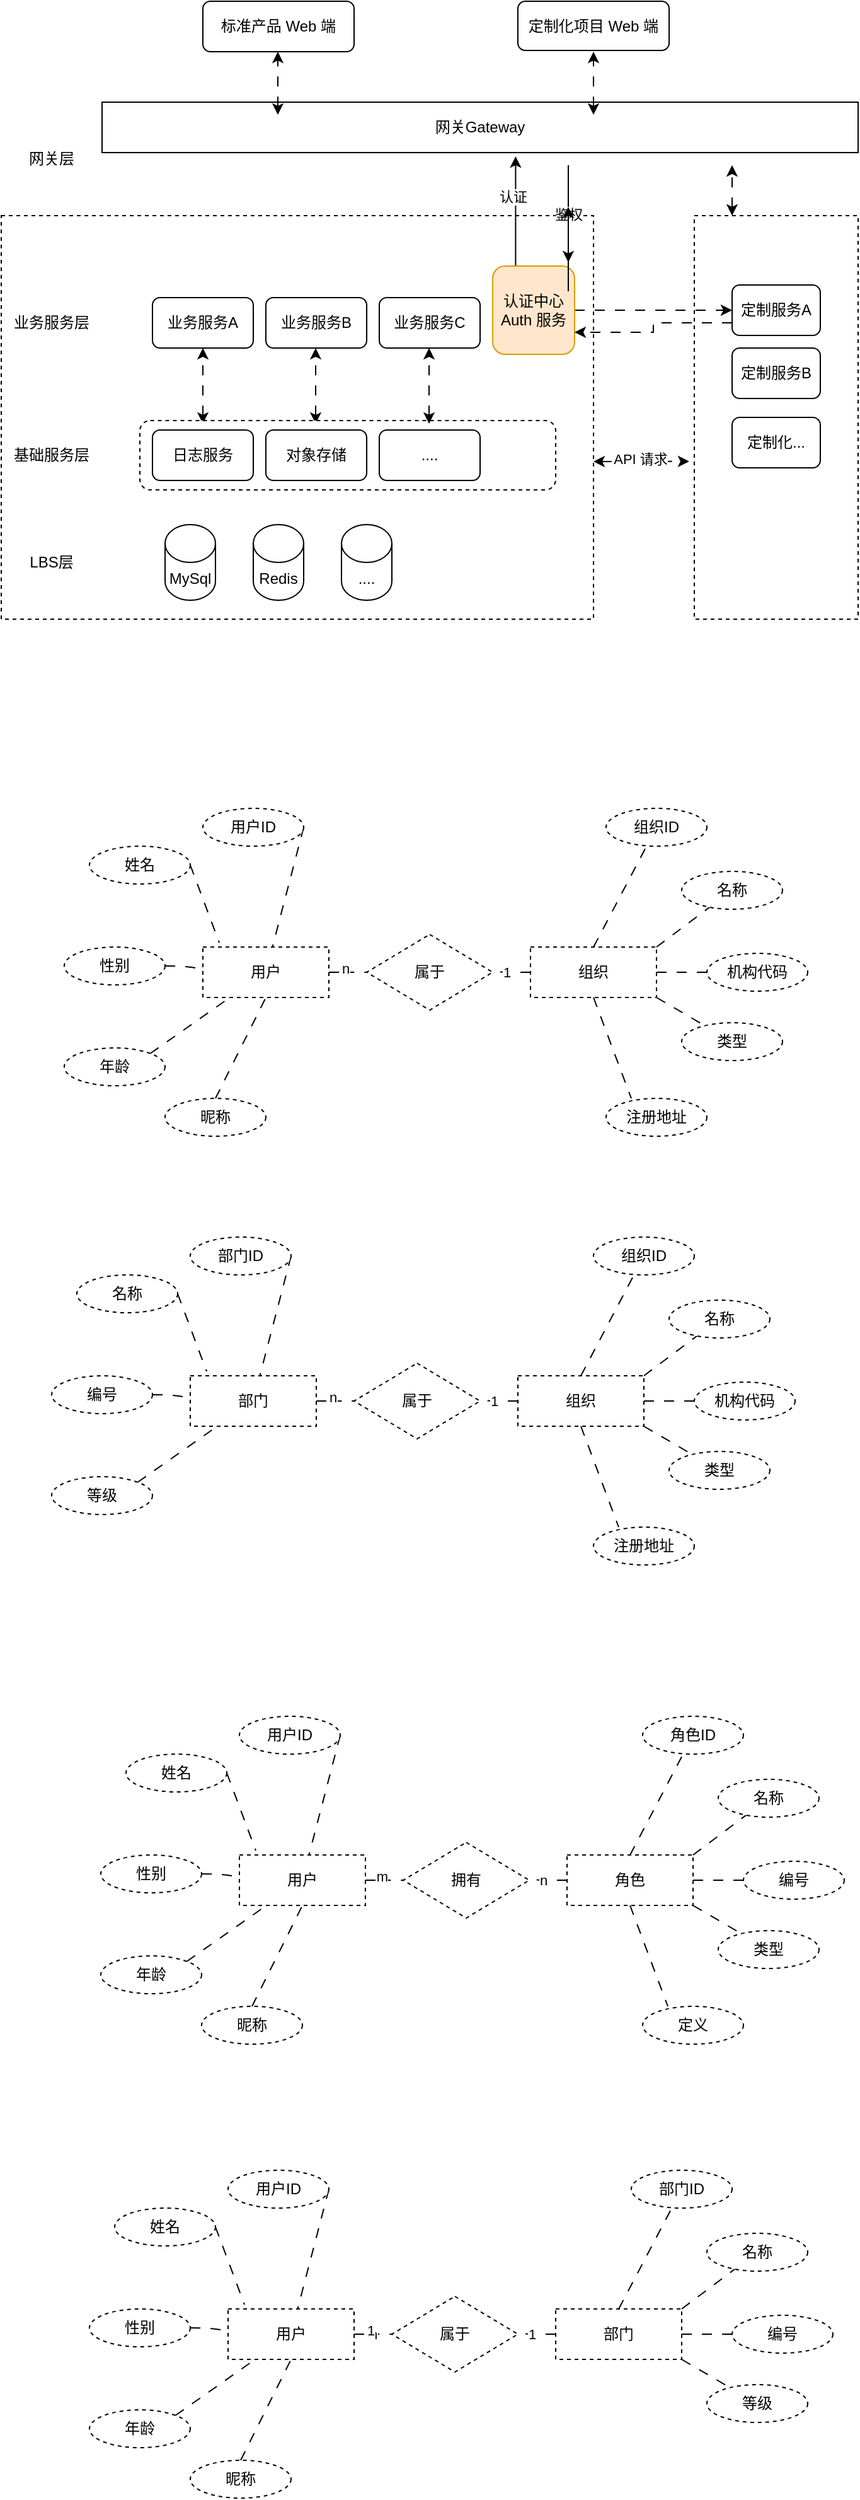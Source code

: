 <mxfile version="20.8.21" type="github">
  <diagram id="C5RBs43oDa-KdzZeNtuy" name="Page-1">
    <mxGraphModel dx="954" dy="566" grid="1" gridSize="10" guides="1" tooltips="1" connect="1" arrows="1" fold="1" page="1" pageScale="1" pageWidth="827" pageHeight="1169" math="0" shadow="0">
      <root>
        <mxCell id="WIyWlLk6GJQsqaUBKTNV-0" />
        <mxCell id="WIyWlLk6GJQsqaUBKTNV-1" parent="WIyWlLk6GJQsqaUBKTNV-0" />
        <mxCell id="NFUYtC_mD7zzvTQgRDWZ-19" value="" style="rounded=0;whiteSpace=wrap;html=1;dashed=1;" vertex="1" parent="WIyWlLk6GJQsqaUBKTNV-1">
          <mxGeometry x="590" y="240" width="130" height="320" as="geometry" />
        </mxCell>
        <mxCell id="NFUYtC_mD7zzvTQgRDWZ-18" value="" style="rounded=0;whiteSpace=wrap;html=1;dashed=1;" vertex="1" parent="WIyWlLk6GJQsqaUBKTNV-1">
          <mxGeometry x="40" y="240" width="470" height="320" as="geometry" />
        </mxCell>
        <mxCell id="NFUYtC_mD7zzvTQgRDWZ-22" style="edgeStyle=orthogonalEdgeStyle;rounded=0;orthogonalLoop=1;jettySize=auto;html=1;entryX=0.547;entryY=1.075;entryDx=0;entryDy=0;entryPerimeter=0;" edge="1" parent="WIyWlLk6GJQsqaUBKTNV-1" target="NFUYtC_mD7zzvTQgRDWZ-2">
          <mxGeometry relative="1" as="geometry">
            <mxPoint x="468" y="280" as="sourcePoint" />
            <mxPoint x="448" y="213" as="targetPoint" />
            <Array as="points">
              <mxPoint x="448" y="280" />
            </Array>
          </mxGeometry>
        </mxCell>
        <mxCell id="NFUYtC_mD7zzvTQgRDWZ-24" value="认证" style="edgeLabel;html=1;align=center;verticalAlign=middle;resizable=0;points=[];" vertex="1" connectable="0" parent="NFUYtC_mD7zzvTQgRDWZ-22">
          <mxGeometry x="0.402" y="2" relative="1" as="geometry">
            <mxPoint as="offset" />
          </mxGeometry>
        </mxCell>
        <mxCell id="NFUYtC_mD7zzvTQgRDWZ-25" value="" style="edgeStyle=orthogonalEdgeStyle;rounded=0;orthogonalLoop=1;jettySize=auto;html=1;dashed=1;dashPattern=8 8;" edge="1" parent="WIyWlLk6GJQsqaUBKTNV-1" source="WIyWlLk6GJQsqaUBKTNV-3" target="WIyWlLk6GJQsqaUBKTNV-7">
          <mxGeometry relative="1" as="geometry" />
        </mxCell>
        <mxCell id="WIyWlLk6GJQsqaUBKTNV-3" value="认证中心Auth 服务" style="rounded=1;whiteSpace=wrap;html=1;fontSize=12;glass=0;strokeWidth=1;shadow=0;fillColor=#ffe6cc;strokeColor=#d79b00;" parent="WIyWlLk6GJQsqaUBKTNV-1" vertex="1">
          <mxGeometry x="430" y="280" width="65" height="70" as="geometry" />
        </mxCell>
        <mxCell id="NFUYtC_mD7zzvTQgRDWZ-26" style="edgeStyle=orthogonalEdgeStyle;rounded=0;orthogonalLoop=1;jettySize=auto;html=1;exitX=0;exitY=0.75;exitDx=0;exitDy=0;entryX=1;entryY=0.75;entryDx=0;entryDy=0;dashed=1;dashPattern=8 8;" edge="1" parent="WIyWlLk6GJQsqaUBKTNV-1" source="WIyWlLk6GJQsqaUBKTNV-7" target="WIyWlLk6GJQsqaUBKTNV-3">
          <mxGeometry relative="1" as="geometry" />
        </mxCell>
        <mxCell id="WIyWlLk6GJQsqaUBKTNV-7" value="定制服务A" style="rounded=1;whiteSpace=wrap;html=1;fontSize=12;glass=0;strokeWidth=1;shadow=0;" parent="WIyWlLk6GJQsqaUBKTNV-1" vertex="1">
          <mxGeometry x="620" y="295" width="70" height="40" as="geometry" />
        </mxCell>
        <mxCell id="WIyWlLk6GJQsqaUBKTNV-12" value="业务服务A" style="rounded=1;whiteSpace=wrap;html=1;fontSize=12;glass=0;strokeWidth=1;shadow=0;" parent="WIyWlLk6GJQsqaUBKTNV-1" vertex="1">
          <mxGeometry x="160" y="305" width="80" height="40" as="geometry" />
        </mxCell>
        <mxCell id="NFUYtC_mD7zzvTQgRDWZ-0" value="MySql" style="shape=cylinder3;whiteSpace=wrap;html=1;boundedLbl=1;backgroundOutline=1;size=15;" vertex="1" parent="WIyWlLk6GJQsqaUBKTNV-1">
          <mxGeometry x="170" y="485" width="40" height="60" as="geometry" />
        </mxCell>
        <mxCell id="NFUYtC_mD7zzvTQgRDWZ-2" value="网关Gateway" style="rounded=0;whiteSpace=wrap;html=1;" vertex="1" parent="WIyWlLk6GJQsqaUBKTNV-1">
          <mxGeometry x="120" y="150" width="600" height="40" as="geometry" />
        </mxCell>
        <mxCell id="NFUYtC_mD7zzvTQgRDWZ-4" value="业务服务层&lt;br&gt;" style="text;html=1;strokeColor=none;fillColor=none;align=center;verticalAlign=middle;whiteSpace=wrap;rounded=0;" vertex="1" parent="WIyWlLk6GJQsqaUBKTNV-1">
          <mxGeometry x="40" y="310" width="80" height="30" as="geometry" />
        </mxCell>
        <mxCell id="NFUYtC_mD7zzvTQgRDWZ-5" value="基础服务层" style="text;html=1;strokeColor=none;fillColor=none;align=center;verticalAlign=middle;whiteSpace=wrap;rounded=0;" vertex="1" parent="WIyWlLk6GJQsqaUBKTNV-1">
          <mxGeometry x="40" y="415" width="80" height="30" as="geometry" />
        </mxCell>
        <mxCell id="NFUYtC_mD7zzvTQgRDWZ-6" value="LBS层" style="text;html=1;strokeColor=none;fillColor=none;align=center;verticalAlign=middle;whiteSpace=wrap;rounded=0;" vertex="1" parent="WIyWlLk6GJQsqaUBKTNV-1">
          <mxGeometry x="40" y="500" width="80" height="30" as="geometry" />
        </mxCell>
        <mxCell id="NFUYtC_mD7zzvTQgRDWZ-10" value="业务服务B" style="rounded=1;whiteSpace=wrap;html=1;fontSize=12;glass=0;strokeWidth=1;shadow=0;" vertex="1" parent="WIyWlLk6GJQsqaUBKTNV-1">
          <mxGeometry x="250" y="305" width="80" height="40" as="geometry" />
        </mxCell>
        <mxCell id="NFUYtC_mD7zzvTQgRDWZ-11" value="业务服务C" style="rounded=1;whiteSpace=wrap;html=1;fontSize=12;glass=0;strokeWidth=1;shadow=0;" vertex="1" parent="WIyWlLk6GJQsqaUBKTNV-1">
          <mxGeometry x="340" y="305" width="80" height="40" as="geometry" />
        </mxCell>
        <mxCell id="NFUYtC_mD7zzvTQgRDWZ-12" value="定制服务B" style="rounded=1;whiteSpace=wrap;html=1;fontSize=12;glass=0;strokeWidth=1;shadow=0;" vertex="1" parent="WIyWlLk6GJQsqaUBKTNV-1">
          <mxGeometry x="620" y="345" width="70" height="40" as="geometry" />
        </mxCell>
        <mxCell id="NFUYtC_mD7zzvTQgRDWZ-13" value="标准产品 Web 端" style="rounded=1;whiteSpace=wrap;html=1;fontSize=12;glass=0;strokeWidth=1;shadow=0;" vertex="1" parent="WIyWlLk6GJQsqaUBKTNV-1">
          <mxGeometry x="200" y="70" width="120" height="40" as="geometry" />
        </mxCell>
        <mxCell id="NFUYtC_mD7zzvTQgRDWZ-14" value="定制化项目 Web 端" style="rounded=1;whiteSpace=wrap;html=1;fontSize=12;glass=0;strokeWidth=1;shadow=0;" vertex="1" parent="WIyWlLk6GJQsqaUBKTNV-1">
          <mxGeometry x="450" y="70" width="120" height="39" as="geometry" />
        </mxCell>
        <mxCell id="NFUYtC_mD7zzvTQgRDWZ-15" value="Redis" style="shape=cylinder3;whiteSpace=wrap;html=1;boundedLbl=1;backgroundOutline=1;size=15;" vertex="1" parent="WIyWlLk6GJQsqaUBKTNV-1">
          <mxGeometry x="240" y="485" width="40" height="60" as="geometry" />
        </mxCell>
        <mxCell id="NFUYtC_mD7zzvTQgRDWZ-16" value="....&lt;br&gt;" style="shape=cylinder3;whiteSpace=wrap;html=1;boundedLbl=1;backgroundOutline=1;size=15;" vertex="1" parent="WIyWlLk6GJQsqaUBKTNV-1">
          <mxGeometry x="310" y="485" width="40" height="60" as="geometry" />
        </mxCell>
        <mxCell id="NFUYtC_mD7zzvTQgRDWZ-17" value="定制化..." style="rounded=1;whiteSpace=wrap;html=1;fontSize=12;glass=0;strokeWidth=1;shadow=0;" vertex="1" parent="WIyWlLk6GJQsqaUBKTNV-1">
          <mxGeometry x="620" y="400" width="70" height="40" as="geometry" />
        </mxCell>
        <mxCell id="NFUYtC_mD7zzvTQgRDWZ-20" value="网关层" style="text;html=1;strokeColor=none;fillColor=none;align=center;verticalAlign=middle;whiteSpace=wrap;rounded=0;" vertex="1" parent="WIyWlLk6GJQsqaUBKTNV-1">
          <mxGeometry x="40" y="180" width="80" height="30" as="geometry" />
        </mxCell>
        <mxCell id="NFUYtC_mD7zzvTQgRDWZ-23" value="鉴权" style="edgeStyle=orthogonalEdgeStyle;rounded=0;orthogonalLoop=1;jettySize=auto;html=1;entryX=0.583;entryY=1.075;entryDx=0;entryDy=0;entryPerimeter=0;" edge="1" parent="WIyWlLk6GJQsqaUBKTNV-1">
          <mxGeometry relative="1" as="geometry">
            <mxPoint x="490" y="200" as="sourcePoint" />
            <mxPoint x="490" y="277" as="targetPoint" />
          </mxGeometry>
        </mxCell>
        <mxCell id="NFUYtC_mD7zzvTQgRDWZ-29" value="" style="endArrow=classic;startArrow=classic;html=1;rounded=0;dashed=1;dashPattern=8 8;" edge="1" parent="WIyWlLk6GJQsqaUBKTNV-1">
          <mxGeometry width="50" height="50" relative="1" as="geometry">
            <mxPoint x="620" y="240" as="sourcePoint" />
            <mxPoint x="620" y="200" as="targetPoint" />
          </mxGeometry>
        </mxCell>
        <mxCell id="NFUYtC_mD7zzvTQgRDWZ-31" value="" style="endArrow=classic;startArrow=classic;html=1;rounded=0;dashed=1;dashPattern=8 8;entryX=-0.031;entryY=0.609;entryDx=0;entryDy=0;entryPerimeter=0;" edge="1" parent="WIyWlLk6GJQsqaUBKTNV-1" target="NFUYtC_mD7zzvTQgRDWZ-19">
          <mxGeometry width="50" height="50" relative="1" as="geometry">
            <mxPoint x="510" y="435" as="sourcePoint" />
            <mxPoint x="560" y="385" as="targetPoint" />
          </mxGeometry>
        </mxCell>
        <mxCell id="NFUYtC_mD7zzvTQgRDWZ-32" value="API 请求" style="edgeLabel;html=1;align=center;verticalAlign=middle;resizable=0;points=[];" vertex="1" connectable="0" parent="NFUYtC_mD7zzvTQgRDWZ-31">
          <mxGeometry x="-0.026" y="2" relative="1" as="geometry">
            <mxPoint as="offset" />
          </mxGeometry>
        </mxCell>
        <mxCell id="NFUYtC_mD7zzvTQgRDWZ-33" value="" style="endArrow=classic;startArrow=classic;html=1;rounded=0;dashed=1;dashPattern=8 8;" edge="1" parent="WIyWlLk6GJQsqaUBKTNV-1">
          <mxGeometry width="50" height="50" relative="1" as="geometry">
            <mxPoint x="200" y="405" as="sourcePoint" />
            <mxPoint x="200" y="345" as="targetPoint" />
          </mxGeometry>
        </mxCell>
        <mxCell id="NFUYtC_mD7zzvTQgRDWZ-34" style="edgeStyle=orthogonalEdgeStyle;rounded=0;orthogonalLoop=1;jettySize=auto;html=1;entryX=0.583;entryY=1.075;entryDx=0;entryDy=0;entryPerimeter=0;" edge="1" parent="WIyWlLk6GJQsqaUBKTNV-1">
          <mxGeometry relative="1" as="geometry">
            <mxPoint x="490" y="300" as="sourcePoint" />
            <mxPoint x="490" y="233" as="targetPoint" />
          </mxGeometry>
        </mxCell>
        <mxCell id="NFUYtC_mD7zzvTQgRDWZ-35" value="" style="endArrow=classic;startArrow=classic;html=1;rounded=0;dashed=1;dashPattern=8 8;" edge="1" parent="WIyWlLk6GJQsqaUBKTNV-1">
          <mxGeometry width="50" height="50" relative="1" as="geometry">
            <mxPoint x="289.5" y="405" as="sourcePoint" />
            <mxPoint x="289.5" y="345" as="targetPoint" />
          </mxGeometry>
        </mxCell>
        <mxCell id="NFUYtC_mD7zzvTQgRDWZ-37" value="...." style="rounded=1;whiteSpace=wrap;html=1;fontSize=12;glass=0;strokeWidth=1;shadow=0;dashed=1;" vertex="1" parent="WIyWlLk6GJQsqaUBKTNV-1">
          <mxGeometry x="150" y="402.5" width="330" height="55" as="geometry" />
        </mxCell>
        <mxCell id="NFUYtC_mD7zzvTQgRDWZ-36" value="" style="endArrow=classic;startArrow=classic;html=1;rounded=0;dashed=1;dashPattern=8 8;" edge="1" parent="WIyWlLk6GJQsqaUBKTNV-1">
          <mxGeometry width="50" height="50" relative="1" as="geometry">
            <mxPoint x="379.5" y="405" as="sourcePoint" />
            <mxPoint x="379.5" y="345" as="targetPoint" />
          </mxGeometry>
        </mxCell>
        <mxCell id="WIyWlLk6GJQsqaUBKTNV-11" value="日志服务" style="rounded=1;whiteSpace=wrap;html=1;fontSize=12;glass=0;strokeWidth=1;shadow=0;" parent="WIyWlLk6GJQsqaUBKTNV-1" vertex="1">
          <mxGeometry x="160" y="410" width="80" height="40" as="geometry" />
        </mxCell>
        <mxCell id="NFUYtC_mD7zzvTQgRDWZ-7" value="对象存储" style="rounded=1;whiteSpace=wrap;html=1;fontSize=12;glass=0;strokeWidth=1;shadow=0;" vertex="1" parent="WIyWlLk6GJQsqaUBKTNV-1">
          <mxGeometry x="250" y="410" width="80" height="40" as="geometry" />
        </mxCell>
        <mxCell id="NFUYtC_mD7zzvTQgRDWZ-8" value="...." style="rounded=1;whiteSpace=wrap;html=1;fontSize=12;glass=0;strokeWidth=1;shadow=0;" vertex="1" parent="WIyWlLk6GJQsqaUBKTNV-1">
          <mxGeometry x="340" y="410" width="80" height="40" as="geometry" />
        </mxCell>
        <mxCell id="NFUYtC_mD7zzvTQgRDWZ-38" value="" style="endArrow=classic;startArrow=classic;html=1;rounded=0;dashed=1;dashPattern=8 8;" edge="1" parent="WIyWlLk6GJQsqaUBKTNV-1">
          <mxGeometry width="50" height="50" relative="1" as="geometry">
            <mxPoint x="510" y="160" as="sourcePoint" />
            <mxPoint x="510" y="110" as="targetPoint" />
          </mxGeometry>
        </mxCell>
        <mxCell id="NFUYtC_mD7zzvTQgRDWZ-39" value="" style="endArrow=classic;startArrow=classic;html=1;rounded=0;dashed=1;dashPattern=8 8;" edge="1" parent="WIyWlLk6GJQsqaUBKTNV-1">
          <mxGeometry width="50" height="50" relative="1" as="geometry">
            <mxPoint x="259.5" y="160" as="sourcePoint" />
            <mxPoint x="259.5" y="110" as="targetPoint" />
          </mxGeometry>
        </mxCell>
        <mxCell id="NFUYtC_mD7zzvTQgRDWZ-67" style="rounded=0;orthogonalLoop=1;jettySize=auto;html=1;exitX=1;exitY=0.5;exitDx=0;exitDy=0;dashed=1;dashPattern=8 8;endArrow=none;endFill=0;strokeColor=default;" edge="1" parent="WIyWlLk6GJQsqaUBKTNV-1" source="NFUYtC_mD7zzvTQgRDWZ-40" target="NFUYtC_mD7zzvTQgRDWZ-41">
          <mxGeometry relative="1" as="geometry" />
        </mxCell>
        <mxCell id="NFUYtC_mD7zzvTQgRDWZ-40" value="用户ID" style="ellipse;whiteSpace=wrap;html=1;dashed=1;" vertex="1" parent="WIyWlLk6GJQsqaUBKTNV-1">
          <mxGeometry x="200" y="710" width="80" height="30" as="geometry" />
        </mxCell>
        <mxCell id="NFUYtC_mD7zzvTQgRDWZ-62" style="edgeStyle=orthogonalEdgeStyle;curved=1;rounded=0;orthogonalLoop=1;jettySize=auto;html=1;exitX=1;exitY=0.5;exitDx=0;exitDy=0;dashed=1;dashPattern=8 8;endArrow=none;endFill=0;" edge="1" parent="WIyWlLk6GJQsqaUBKTNV-1" source="NFUYtC_mD7zzvTQgRDWZ-41" target="NFUYtC_mD7zzvTQgRDWZ-56">
          <mxGeometry relative="1" as="geometry" />
        </mxCell>
        <mxCell id="NFUYtC_mD7zzvTQgRDWZ-73" value="n" style="edgeLabel;html=1;align=center;verticalAlign=middle;resizable=0;points=[];" vertex="1" connectable="0" parent="NFUYtC_mD7zzvTQgRDWZ-62">
          <mxGeometry x="0.32" y="4" relative="1" as="geometry">
            <mxPoint y="1" as="offset" />
          </mxGeometry>
        </mxCell>
        <mxCell id="NFUYtC_mD7zzvTQgRDWZ-41" value="用户" style="rounded=0;whiteSpace=wrap;html=1;dashed=1;" vertex="1" parent="WIyWlLk6GJQsqaUBKTNV-1">
          <mxGeometry x="200" y="820" width="100" height="40" as="geometry" />
        </mxCell>
        <mxCell id="NFUYtC_mD7zzvTQgRDWZ-66" style="rounded=0;orthogonalLoop=1;jettySize=auto;html=1;exitX=1;exitY=0.5;exitDx=0;exitDy=0;entryX=0.13;entryY=-0.087;entryDx=0;entryDy=0;entryPerimeter=0;dashed=1;dashPattern=8 8;endArrow=none;endFill=0;" edge="1" parent="WIyWlLk6GJQsqaUBKTNV-1" source="NFUYtC_mD7zzvTQgRDWZ-42" target="NFUYtC_mD7zzvTQgRDWZ-41">
          <mxGeometry relative="1" as="geometry" />
        </mxCell>
        <mxCell id="NFUYtC_mD7zzvTQgRDWZ-42" value="姓名" style="ellipse;whiteSpace=wrap;html=1;dashed=1;" vertex="1" parent="WIyWlLk6GJQsqaUBKTNV-1">
          <mxGeometry x="110" y="740" width="80" height="30" as="geometry" />
        </mxCell>
        <mxCell id="NFUYtC_mD7zzvTQgRDWZ-65" style="edgeStyle=orthogonalEdgeStyle;curved=1;rounded=0;orthogonalLoop=1;jettySize=auto;html=1;exitX=1;exitY=0.5;exitDx=0;exitDy=0;entryX=0;entryY=0.5;entryDx=0;entryDy=0;dashed=1;dashPattern=8 8;endArrow=none;endFill=0;" edge="1" parent="WIyWlLk6GJQsqaUBKTNV-1" source="NFUYtC_mD7zzvTQgRDWZ-43" target="NFUYtC_mD7zzvTQgRDWZ-41">
          <mxGeometry relative="1" as="geometry" />
        </mxCell>
        <mxCell id="NFUYtC_mD7zzvTQgRDWZ-43" value="性别" style="ellipse;whiteSpace=wrap;html=1;dashed=1;" vertex="1" parent="WIyWlLk6GJQsqaUBKTNV-1">
          <mxGeometry x="90" y="820" width="80" height="30" as="geometry" />
        </mxCell>
        <mxCell id="NFUYtC_mD7zzvTQgRDWZ-64" style="rounded=0;orthogonalLoop=1;jettySize=auto;html=1;exitX=1;exitY=0;exitDx=0;exitDy=0;dashed=1;dashPattern=8 8;endArrow=none;endFill=0;" edge="1" parent="WIyWlLk6GJQsqaUBKTNV-1" source="NFUYtC_mD7zzvTQgRDWZ-44" target="NFUYtC_mD7zzvTQgRDWZ-41">
          <mxGeometry relative="1" as="geometry" />
        </mxCell>
        <mxCell id="NFUYtC_mD7zzvTQgRDWZ-44" value="年龄" style="ellipse;whiteSpace=wrap;html=1;dashed=1;" vertex="1" parent="WIyWlLk6GJQsqaUBKTNV-1">
          <mxGeometry x="90" y="900" width="80" height="30" as="geometry" />
        </mxCell>
        <mxCell id="NFUYtC_mD7zzvTQgRDWZ-63" style="rounded=0;orthogonalLoop=1;jettySize=auto;html=1;exitX=0.5;exitY=0;exitDx=0;exitDy=0;entryX=0.5;entryY=1;entryDx=0;entryDy=0;dashed=1;dashPattern=8 8;endArrow=none;endFill=0;" edge="1" parent="WIyWlLk6GJQsqaUBKTNV-1" source="NFUYtC_mD7zzvTQgRDWZ-45" target="NFUYtC_mD7zzvTQgRDWZ-41">
          <mxGeometry relative="1" as="geometry" />
        </mxCell>
        <mxCell id="NFUYtC_mD7zzvTQgRDWZ-45" value="昵称" style="ellipse;whiteSpace=wrap;html=1;dashed=1;" vertex="1" parent="WIyWlLk6GJQsqaUBKTNV-1">
          <mxGeometry x="170" y="940" width="80" height="30" as="geometry" />
        </mxCell>
        <mxCell id="NFUYtC_mD7zzvTQgRDWZ-61" value="1" style="edgeStyle=orthogonalEdgeStyle;curved=1;rounded=0;orthogonalLoop=1;jettySize=auto;html=1;exitX=0;exitY=0.5;exitDx=0;exitDy=0;entryX=0.94;entryY=0.475;entryDx=0;entryDy=0;entryPerimeter=0;dashed=1;dashPattern=8 8;endArrow=none;endFill=0;" edge="1" parent="WIyWlLk6GJQsqaUBKTNV-1" source="NFUYtC_mD7zzvTQgRDWZ-50" target="NFUYtC_mD7zzvTQgRDWZ-56">
          <mxGeometry relative="1" as="geometry" />
        </mxCell>
        <mxCell id="NFUYtC_mD7zzvTQgRDWZ-68" style="edgeStyle=none;rounded=0;orthogonalLoop=1;jettySize=auto;html=1;exitX=0.5;exitY=0;exitDx=0;exitDy=0;dashed=1;dashPattern=8 8;strokeColor=default;endArrow=none;endFill=0;" edge="1" parent="WIyWlLk6GJQsqaUBKTNV-1" source="NFUYtC_mD7zzvTQgRDWZ-50" target="NFUYtC_mD7zzvTQgRDWZ-55">
          <mxGeometry relative="1" as="geometry" />
        </mxCell>
        <mxCell id="NFUYtC_mD7zzvTQgRDWZ-69" style="edgeStyle=none;rounded=0;orthogonalLoop=1;jettySize=auto;html=1;exitX=1;exitY=0;exitDx=0;exitDy=0;dashed=1;dashPattern=8 8;strokeColor=default;endArrow=none;endFill=0;" edge="1" parent="WIyWlLk6GJQsqaUBKTNV-1" source="NFUYtC_mD7zzvTQgRDWZ-50" target="NFUYtC_mD7zzvTQgRDWZ-57">
          <mxGeometry relative="1" as="geometry" />
        </mxCell>
        <mxCell id="NFUYtC_mD7zzvTQgRDWZ-70" style="edgeStyle=none;rounded=0;orthogonalLoop=1;jettySize=auto;html=1;exitX=1;exitY=0.5;exitDx=0;exitDy=0;entryX=0;entryY=0.5;entryDx=0;entryDy=0;dashed=1;dashPattern=8 8;strokeColor=default;endArrow=none;endFill=0;" edge="1" parent="WIyWlLk6GJQsqaUBKTNV-1" source="NFUYtC_mD7zzvTQgRDWZ-50" target="NFUYtC_mD7zzvTQgRDWZ-58">
          <mxGeometry relative="1" as="geometry" />
        </mxCell>
        <mxCell id="NFUYtC_mD7zzvTQgRDWZ-71" style="edgeStyle=none;rounded=0;orthogonalLoop=1;jettySize=auto;html=1;exitX=1;exitY=1;exitDx=0;exitDy=0;dashed=1;dashPattern=8 8;strokeColor=default;endArrow=none;endFill=0;" edge="1" parent="WIyWlLk6GJQsqaUBKTNV-1" source="NFUYtC_mD7zzvTQgRDWZ-50" target="NFUYtC_mD7zzvTQgRDWZ-60">
          <mxGeometry relative="1" as="geometry" />
        </mxCell>
        <mxCell id="NFUYtC_mD7zzvTQgRDWZ-72" style="edgeStyle=none;rounded=0;orthogonalLoop=1;jettySize=auto;html=1;exitX=0.5;exitY=1;exitDx=0;exitDy=0;entryX=0.25;entryY=0;entryDx=0;entryDy=0;entryPerimeter=0;dashed=1;dashPattern=8 8;strokeColor=default;endArrow=none;endFill=0;" edge="1" parent="WIyWlLk6GJQsqaUBKTNV-1" source="NFUYtC_mD7zzvTQgRDWZ-50" target="NFUYtC_mD7zzvTQgRDWZ-59">
          <mxGeometry relative="1" as="geometry" />
        </mxCell>
        <mxCell id="NFUYtC_mD7zzvTQgRDWZ-50" value="组织" style="rounded=0;whiteSpace=wrap;html=1;dashed=1;" vertex="1" parent="WIyWlLk6GJQsqaUBKTNV-1">
          <mxGeometry x="460" y="820" width="100" height="40" as="geometry" />
        </mxCell>
        <mxCell id="NFUYtC_mD7zzvTQgRDWZ-55" value="组织ID" style="ellipse;whiteSpace=wrap;html=1;dashed=1;" vertex="1" parent="WIyWlLk6GJQsqaUBKTNV-1">
          <mxGeometry x="520" y="710" width="80" height="30" as="geometry" />
        </mxCell>
        <mxCell id="NFUYtC_mD7zzvTQgRDWZ-56" value="属于" style="rhombus;whiteSpace=wrap;html=1;dashed=1;" vertex="1" parent="WIyWlLk6GJQsqaUBKTNV-1">
          <mxGeometry x="330" y="810" width="100" height="60" as="geometry" />
        </mxCell>
        <mxCell id="NFUYtC_mD7zzvTQgRDWZ-57" value="名称" style="ellipse;whiteSpace=wrap;html=1;dashed=1;" vertex="1" parent="WIyWlLk6GJQsqaUBKTNV-1">
          <mxGeometry x="580" y="760" width="80" height="30" as="geometry" />
        </mxCell>
        <mxCell id="NFUYtC_mD7zzvTQgRDWZ-58" value="机构代码" style="ellipse;whiteSpace=wrap;html=1;dashed=1;" vertex="1" parent="WIyWlLk6GJQsqaUBKTNV-1">
          <mxGeometry x="600" y="825" width="80" height="30" as="geometry" />
        </mxCell>
        <mxCell id="NFUYtC_mD7zzvTQgRDWZ-59" value="注册地址" style="ellipse;whiteSpace=wrap;html=1;dashed=1;" vertex="1" parent="WIyWlLk6GJQsqaUBKTNV-1">
          <mxGeometry x="520" y="940" width="80" height="30" as="geometry" />
        </mxCell>
        <mxCell id="NFUYtC_mD7zzvTQgRDWZ-60" value="类型" style="ellipse;whiteSpace=wrap;html=1;dashed=1;" vertex="1" parent="WIyWlLk6GJQsqaUBKTNV-1">
          <mxGeometry x="580" y="880" width="80" height="30" as="geometry" />
        </mxCell>
        <mxCell id="NFUYtC_mD7zzvTQgRDWZ-75" style="rounded=0;orthogonalLoop=1;jettySize=auto;html=1;exitX=1;exitY=0.5;exitDx=0;exitDy=0;dashed=1;dashPattern=8 8;endArrow=none;endFill=0;strokeColor=default;" edge="1" parent="WIyWlLk6GJQsqaUBKTNV-1" source="NFUYtC_mD7zzvTQgRDWZ-76" target="NFUYtC_mD7zzvTQgRDWZ-79">
          <mxGeometry relative="1" as="geometry" />
        </mxCell>
        <mxCell id="NFUYtC_mD7zzvTQgRDWZ-76" value="部门ID" style="ellipse;whiteSpace=wrap;html=1;dashed=1;" vertex="1" parent="WIyWlLk6GJQsqaUBKTNV-1">
          <mxGeometry x="190" y="1050" width="80" height="30" as="geometry" />
        </mxCell>
        <mxCell id="NFUYtC_mD7zzvTQgRDWZ-77" style="edgeStyle=orthogonalEdgeStyle;curved=1;rounded=0;orthogonalLoop=1;jettySize=auto;html=1;exitX=1;exitY=0.5;exitDx=0;exitDy=0;dashed=1;dashPattern=8 8;endArrow=none;endFill=0;" edge="1" parent="WIyWlLk6GJQsqaUBKTNV-1" source="NFUYtC_mD7zzvTQgRDWZ-79" target="NFUYtC_mD7zzvTQgRDWZ-96">
          <mxGeometry relative="1" as="geometry" />
        </mxCell>
        <mxCell id="NFUYtC_mD7zzvTQgRDWZ-78" value="n" style="edgeLabel;html=1;align=center;verticalAlign=middle;resizable=0;points=[];" vertex="1" connectable="0" parent="NFUYtC_mD7zzvTQgRDWZ-77">
          <mxGeometry x="0.32" y="4" relative="1" as="geometry">
            <mxPoint y="1" as="offset" />
          </mxGeometry>
        </mxCell>
        <mxCell id="NFUYtC_mD7zzvTQgRDWZ-79" value="部门" style="rounded=0;whiteSpace=wrap;html=1;dashed=1;" vertex="1" parent="WIyWlLk6GJQsqaUBKTNV-1">
          <mxGeometry x="190" y="1160" width="100" height="40" as="geometry" />
        </mxCell>
        <mxCell id="NFUYtC_mD7zzvTQgRDWZ-80" style="rounded=0;orthogonalLoop=1;jettySize=auto;html=1;exitX=1;exitY=0.5;exitDx=0;exitDy=0;entryX=0.13;entryY=-0.087;entryDx=0;entryDy=0;entryPerimeter=0;dashed=1;dashPattern=8 8;endArrow=none;endFill=0;" edge="1" parent="WIyWlLk6GJQsqaUBKTNV-1" source="NFUYtC_mD7zzvTQgRDWZ-81" target="NFUYtC_mD7zzvTQgRDWZ-79">
          <mxGeometry relative="1" as="geometry" />
        </mxCell>
        <mxCell id="NFUYtC_mD7zzvTQgRDWZ-81" value="名称" style="ellipse;whiteSpace=wrap;html=1;dashed=1;" vertex="1" parent="WIyWlLk6GJQsqaUBKTNV-1">
          <mxGeometry x="100" y="1080" width="80" height="30" as="geometry" />
        </mxCell>
        <mxCell id="NFUYtC_mD7zzvTQgRDWZ-82" style="edgeStyle=orthogonalEdgeStyle;curved=1;rounded=0;orthogonalLoop=1;jettySize=auto;html=1;exitX=1;exitY=0.5;exitDx=0;exitDy=0;entryX=0;entryY=0.5;entryDx=0;entryDy=0;dashed=1;dashPattern=8 8;endArrow=none;endFill=0;" edge="1" parent="WIyWlLk6GJQsqaUBKTNV-1" source="NFUYtC_mD7zzvTQgRDWZ-83" target="NFUYtC_mD7zzvTQgRDWZ-79">
          <mxGeometry relative="1" as="geometry" />
        </mxCell>
        <mxCell id="NFUYtC_mD7zzvTQgRDWZ-83" value="编号" style="ellipse;whiteSpace=wrap;html=1;dashed=1;" vertex="1" parent="WIyWlLk6GJQsqaUBKTNV-1">
          <mxGeometry x="80" y="1160" width="80" height="30" as="geometry" />
        </mxCell>
        <mxCell id="NFUYtC_mD7zzvTQgRDWZ-84" style="rounded=0;orthogonalLoop=1;jettySize=auto;html=1;exitX=1;exitY=0;exitDx=0;exitDy=0;dashed=1;dashPattern=8 8;endArrow=none;endFill=0;" edge="1" parent="WIyWlLk6GJQsqaUBKTNV-1" source="NFUYtC_mD7zzvTQgRDWZ-85" target="NFUYtC_mD7zzvTQgRDWZ-79">
          <mxGeometry relative="1" as="geometry" />
        </mxCell>
        <mxCell id="NFUYtC_mD7zzvTQgRDWZ-85" value="等级" style="ellipse;whiteSpace=wrap;html=1;dashed=1;" vertex="1" parent="WIyWlLk6GJQsqaUBKTNV-1">
          <mxGeometry x="80" y="1240" width="80" height="30" as="geometry" />
        </mxCell>
        <mxCell id="NFUYtC_mD7zzvTQgRDWZ-88" value="1" style="edgeStyle=orthogonalEdgeStyle;curved=1;rounded=0;orthogonalLoop=1;jettySize=auto;html=1;exitX=0;exitY=0.5;exitDx=0;exitDy=0;entryX=0.94;entryY=0.475;entryDx=0;entryDy=0;entryPerimeter=0;dashed=1;dashPattern=8 8;endArrow=none;endFill=0;" edge="1" parent="WIyWlLk6GJQsqaUBKTNV-1" source="NFUYtC_mD7zzvTQgRDWZ-94" target="NFUYtC_mD7zzvTQgRDWZ-96">
          <mxGeometry relative="1" as="geometry" />
        </mxCell>
        <mxCell id="NFUYtC_mD7zzvTQgRDWZ-89" style="edgeStyle=none;rounded=0;orthogonalLoop=1;jettySize=auto;html=1;exitX=0.5;exitY=0;exitDx=0;exitDy=0;dashed=1;dashPattern=8 8;strokeColor=default;endArrow=none;endFill=0;" edge="1" parent="WIyWlLk6GJQsqaUBKTNV-1" source="NFUYtC_mD7zzvTQgRDWZ-94" target="NFUYtC_mD7zzvTQgRDWZ-95">
          <mxGeometry relative="1" as="geometry" />
        </mxCell>
        <mxCell id="NFUYtC_mD7zzvTQgRDWZ-90" style="edgeStyle=none;rounded=0;orthogonalLoop=1;jettySize=auto;html=1;exitX=1;exitY=0;exitDx=0;exitDy=0;dashed=1;dashPattern=8 8;strokeColor=default;endArrow=none;endFill=0;" edge="1" parent="WIyWlLk6GJQsqaUBKTNV-1" source="NFUYtC_mD7zzvTQgRDWZ-94" target="NFUYtC_mD7zzvTQgRDWZ-97">
          <mxGeometry relative="1" as="geometry" />
        </mxCell>
        <mxCell id="NFUYtC_mD7zzvTQgRDWZ-91" style="edgeStyle=none;rounded=0;orthogonalLoop=1;jettySize=auto;html=1;exitX=1;exitY=0.5;exitDx=0;exitDy=0;entryX=0;entryY=0.5;entryDx=0;entryDy=0;dashed=1;dashPattern=8 8;strokeColor=default;endArrow=none;endFill=0;" edge="1" parent="WIyWlLk6GJQsqaUBKTNV-1" source="NFUYtC_mD7zzvTQgRDWZ-94" target="NFUYtC_mD7zzvTQgRDWZ-98">
          <mxGeometry relative="1" as="geometry" />
        </mxCell>
        <mxCell id="NFUYtC_mD7zzvTQgRDWZ-92" style="edgeStyle=none;rounded=0;orthogonalLoop=1;jettySize=auto;html=1;exitX=1;exitY=1;exitDx=0;exitDy=0;dashed=1;dashPattern=8 8;strokeColor=default;endArrow=none;endFill=0;" edge="1" parent="WIyWlLk6GJQsqaUBKTNV-1" source="NFUYtC_mD7zzvTQgRDWZ-94" target="NFUYtC_mD7zzvTQgRDWZ-100">
          <mxGeometry relative="1" as="geometry" />
        </mxCell>
        <mxCell id="NFUYtC_mD7zzvTQgRDWZ-93" style="edgeStyle=none;rounded=0;orthogonalLoop=1;jettySize=auto;html=1;exitX=0.5;exitY=1;exitDx=0;exitDy=0;entryX=0.25;entryY=0;entryDx=0;entryDy=0;entryPerimeter=0;dashed=1;dashPattern=8 8;strokeColor=default;endArrow=none;endFill=0;" edge="1" parent="WIyWlLk6GJQsqaUBKTNV-1" source="NFUYtC_mD7zzvTQgRDWZ-94" target="NFUYtC_mD7zzvTQgRDWZ-99">
          <mxGeometry relative="1" as="geometry" />
        </mxCell>
        <mxCell id="NFUYtC_mD7zzvTQgRDWZ-94" value="组织" style="rounded=0;whiteSpace=wrap;html=1;dashed=1;" vertex="1" parent="WIyWlLk6GJQsqaUBKTNV-1">
          <mxGeometry x="450" y="1160" width="100" height="40" as="geometry" />
        </mxCell>
        <mxCell id="NFUYtC_mD7zzvTQgRDWZ-95" value="组织ID" style="ellipse;whiteSpace=wrap;html=1;dashed=1;" vertex="1" parent="WIyWlLk6GJQsqaUBKTNV-1">
          <mxGeometry x="510" y="1050" width="80" height="30" as="geometry" />
        </mxCell>
        <mxCell id="NFUYtC_mD7zzvTQgRDWZ-96" value="属于" style="rhombus;whiteSpace=wrap;html=1;dashed=1;" vertex="1" parent="WIyWlLk6GJQsqaUBKTNV-1">
          <mxGeometry x="320" y="1150" width="100" height="60" as="geometry" />
        </mxCell>
        <mxCell id="NFUYtC_mD7zzvTQgRDWZ-97" value="名称" style="ellipse;whiteSpace=wrap;html=1;dashed=1;" vertex="1" parent="WIyWlLk6GJQsqaUBKTNV-1">
          <mxGeometry x="570" y="1100" width="80" height="30" as="geometry" />
        </mxCell>
        <mxCell id="NFUYtC_mD7zzvTQgRDWZ-98" value="机构代码" style="ellipse;whiteSpace=wrap;html=1;dashed=1;" vertex="1" parent="WIyWlLk6GJQsqaUBKTNV-1">
          <mxGeometry x="590" y="1165" width="80" height="30" as="geometry" />
        </mxCell>
        <mxCell id="NFUYtC_mD7zzvTQgRDWZ-99" value="注册地址" style="ellipse;whiteSpace=wrap;html=1;dashed=1;" vertex="1" parent="WIyWlLk6GJQsqaUBKTNV-1">
          <mxGeometry x="510" y="1280" width="80" height="30" as="geometry" />
        </mxCell>
        <mxCell id="NFUYtC_mD7zzvTQgRDWZ-100" value="类型" style="ellipse;whiteSpace=wrap;html=1;dashed=1;" vertex="1" parent="WIyWlLk6GJQsqaUBKTNV-1">
          <mxGeometry x="570" y="1220" width="80" height="30" as="geometry" />
        </mxCell>
        <mxCell id="NFUYtC_mD7zzvTQgRDWZ-125" style="rounded=0;orthogonalLoop=1;jettySize=auto;html=1;exitX=1;exitY=0.5;exitDx=0;exitDy=0;dashed=1;dashPattern=8 8;endArrow=none;endFill=0;strokeColor=default;" edge="1" parent="WIyWlLk6GJQsqaUBKTNV-1" source="NFUYtC_mD7zzvTQgRDWZ-126" target="NFUYtC_mD7zzvTQgRDWZ-129">
          <mxGeometry relative="1" as="geometry" />
        </mxCell>
        <mxCell id="NFUYtC_mD7zzvTQgRDWZ-126" value="用户ID" style="ellipse;whiteSpace=wrap;html=1;dashed=1;" vertex="1" parent="WIyWlLk6GJQsqaUBKTNV-1">
          <mxGeometry x="229" y="1430" width="80" height="30" as="geometry" />
        </mxCell>
        <mxCell id="NFUYtC_mD7zzvTQgRDWZ-127" style="edgeStyle=orthogonalEdgeStyle;curved=1;rounded=0;orthogonalLoop=1;jettySize=auto;html=1;exitX=1;exitY=0.5;exitDx=0;exitDy=0;dashed=1;dashPattern=8 8;endArrow=none;endFill=0;" edge="1" parent="WIyWlLk6GJQsqaUBKTNV-1" source="NFUYtC_mD7zzvTQgRDWZ-129" target="NFUYtC_mD7zzvTQgRDWZ-146">
          <mxGeometry relative="1" as="geometry" />
        </mxCell>
        <mxCell id="NFUYtC_mD7zzvTQgRDWZ-128" value="m" style="edgeLabel;html=1;align=center;verticalAlign=middle;resizable=0;points=[];" vertex="1" connectable="0" parent="NFUYtC_mD7zzvTQgRDWZ-127">
          <mxGeometry x="0.32" y="4" relative="1" as="geometry">
            <mxPoint y="1" as="offset" />
          </mxGeometry>
        </mxCell>
        <mxCell id="NFUYtC_mD7zzvTQgRDWZ-129" value="用户" style="rounded=0;whiteSpace=wrap;html=1;dashed=1;" vertex="1" parent="WIyWlLk6GJQsqaUBKTNV-1">
          <mxGeometry x="229" y="1540" width="100" height="40" as="geometry" />
        </mxCell>
        <mxCell id="NFUYtC_mD7zzvTQgRDWZ-130" style="rounded=0;orthogonalLoop=1;jettySize=auto;html=1;exitX=1;exitY=0.5;exitDx=0;exitDy=0;entryX=0.13;entryY=-0.087;entryDx=0;entryDy=0;entryPerimeter=0;dashed=1;dashPattern=8 8;endArrow=none;endFill=0;" edge="1" parent="WIyWlLk6GJQsqaUBKTNV-1" source="NFUYtC_mD7zzvTQgRDWZ-131" target="NFUYtC_mD7zzvTQgRDWZ-129">
          <mxGeometry relative="1" as="geometry" />
        </mxCell>
        <mxCell id="NFUYtC_mD7zzvTQgRDWZ-131" value="姓名" style="ellipse;whiteSpace=wrap;html=1;dashed=1;" vertex="1" parent="WIyWlLk6GJQsqaUBKTNV-1">
          <mxGeometry x="139" y="1460" width="80" height="30" as="geometry" />
        </mxCell>
        <mxCell id="NFUYtC_mD7zzvTQgRDWZ-132" style="edgeStyle=orthogonalEdgeStyle;curved=1;rounded=0;orthogonalLoop=1;jettySize=auto;html=1;exitX=1;exitY=0.5;exitDx=0;exitDy=0;entryX=0;entryY=0.5;entryDx=0;entryDy=0;dashed=1;dashPattern=8 8;endArrow=none;endFill=0;" edge="1" parent="WIyWlLk6GJQsqaUBKTNV-1" source="NFUYtC_mD7zzvTQgRDWZ-133" target="NFUYtC_mD7zzvTQgRDWZ-129">
          <mxGeometry relative="1" as="geometry" />
        </mxCell>
        <mxCell id="NFUYtC_mD7zzvTQgRDWZ-133" value="性别" style="ellipse;whiteSpace=wrap;html=1;dashed=1;" vertex="1" parent="WIyWlLk6GJQsqaUBKTNV-1">
          <mxGeometry x="119" y="1540" width="80" height="30" as="geometry" />
        </mxCell>
        <mxCell id="NFUYtC_mD7zzvTQgRDWZ-134" style="rounded=0;orthogonalLoop=1;jettySize=auto;html=1;exitX=1;exitY=0;exitDx=0;exitDy=0;dashed=1;dashPattern=8 8;endArrow=none;endFill=0;" edge="1" parent="WIyWlLk6GJQsqaUBKTNV-1" source="NFUYtC_mD7zzvTQgRDWZ-135" target="NFUYtC_mD7zzvTQgRDWZ-129">
          <mxGeometry relative="1" as="geometry" />
        </mxCell>
        <mxCell id="NFUYtC_mD7zzvTQgRDWZ-135" value="年龄" style="ellipse;whiteSpace=wrap;html=1;dashed=1;" vertex="1" parent="WIyWlLk6GJQsqaUBKTNV-1">
          <mxGeometry x="119" y="1620" width="80" height="30" as="geometry" />
        </mxCell>
        <mxCell id="NFUYtC_mD7zzvTQgRDWZ-136" style="rounded=0;orthogonalLoop=1;jettySize=auto;html=1;exitX=0.5;exitY=0;exitDx=0;exitDy=0;entryX=0.5;entryY=1;entryDx=0;entryDy=0;dashed=1;dashPattern=8 8;endArrow=none;endFill=0;" edge="1" parent="WIyWlLk6GJQsqaUBKTNV-1" source="NFUYtC_mD7zzvTQgRDWZ-137" target="NFUYtC_mD7zzvTQgRDWZ-129">
          <mxGeometry relative="1" as="geometry" />
        </mxCell>
        <mxCell id="NFUYtC_mD7zzvTQgRDWZ-137" value="昵称" style="ellipse;whiteSpace=wrap;html=1;dashed=1;" vertex="1" parent="WIyWlLk6GJQsqaUBKTNV-1">
          <mxGeometry x="199" y="1660" width="80" height="30" as="geometry" />
        </mxCell>
        <mxCell id="NFUYtC_mD7zzvTQgRDWZ-138" value="n" style="edgeStyle=orthogonalEdgeStyle;curved=1;rounded=0;orthogonalLoop=1;jettySize=auto;html=1;exitX=0;exitY=0.5;exitDx=0;exitDy=0;entryX=0.94;entryY=0.475;entryDx=0;entryDy=0;entryPerimeter=0;dashed=1;dashPattern=8 8;endArrow=none;endFill=0;" edge="1" parent="WIyWlLk6GJQsqaUBKTNV-1" source="NFUYtC_mD7zzvTQgRDWZ-144" target="NFUYtC_mD7zzvTQgRDWZ-146">
          <mxGeometry relative="1" as="geometry" />
        </mxCell>
        <mxCell id="NFUYtC_mD7zzvTQgRDWZ-139" style="edgeStyle=none;rounded=0;orthogonalLoop=1;jettySize=auto;html=1;exitX=0.5;exitY=0;exitDx=0;exitDy=0;dashed=1;dashPattern=8 8;strokeColor=default;endArrow=none;endFill=0;" edge="1" parent="WIyWlLk6GJQsqaUBKTNV-1" source="NFUYtC_mD7zzvTQgRDWZ-144" target="NFUYtC_mD7zzvTQgRDWZ-145">
          <mxGeometry relative="1" as="geometry" />
        </mxCell>
        <mxCell id="NFUYtC_mD7zzvTQgRDWZ-140" style="edgeStyle=none;rounded=0;orthogonalLoop=1;jettySize=auto;html=1;exitX=1;exitY=0;exitDx=0;exitDy=0;dashed=1;dashPattern=8 8;strokeColor=default;endArrow=none;endFill=0;" edge="1" parent="WIyWlLk6GJQsqaUBKTNV-1" source="NFUYtC_mD7zzvTQgRDWZ-144" target="NFUYtC_mD7zzvTQgRDWZ-147">
          <mxGeometry relative="1" as="geometry" />
        </mxCell>
        <mxCell id="NFUYtC_mD7zzvTQgRDWZ-141" style="edgeStyle=none;rounded=0;orthogonalLoop=1;jettySize=auto;html=1;exitX=1;exitY=0.5;exitDx=0;exitDy=0;entryX=0;entryY=0.5;entryDx=0;entryDy=0;dashed=1;dashPattern=8 8;strokeColor=default;endArrow=none;endFill=0;" edge="1" parent="WIyWlLk6GJQsqaUBKTNV-1" source="NFUYtC_mD7zzvTQgRDWZ-144" target="NFUYtC_mD7zzvTQgRDWZ-148">
          <mxGeometry relative="1" as="geometry" />
        </mxCell>
        <mxCell id="NFUYtC_mD7zzvTQgRDWZ-142" style="edgeStyle=none;rounded=0;orthogonalLoop=1;jettySize=auto;html=1;exitX=1;exitY=1;exitDx=0;exitDy=0;dashed=1;dashPattern=8 8;strokeColor=default;endArrow=none;endFill=0;" edge="1" parent="WIyWlLk6GJQsqaUBKTNV-1" source="NFUYtC_mD7zzvTQgRDWZ-144" target="NFUYtC_mD7zzvTQgRDWZ-150">
          <mxGeometry relative="1" as="geometry" />
        </mxCell>
        <mxCell id="NFUYtC_mD7zzvTQgRDWZ-143" style="edgeStyle=none;rounded=0;orthogonalLoop=1;jettySize=auto;html=1;exitX=0.5;exitY=1;exitDx=0;exitDy=0;entryX=0.25;entryY=0;entryDx=0;entryDy=0;entryPerimeter=0;dashed=1;dashPattern=8 8;strokeColor=default;endArrow=none;endFill=0;" edge="1" parent="WIyWlLk6GJQsqaUBKTNV-1" source="NFUYtC_mD7zzvTQgRDWZ-144" target="NFUYtC_mD7zzvTQgRDWZ-149">
          <mxGeometry relative="1" as="geometry" />
        </mxCell>
        <mxCell id="NFUYtC_mD7zzvTQgRDWZ-144" value="角色" style="rounded=0;whiteSpace=wrap;html=1;dashed=1;" vertex="1" parent="WIyWlLk6GJQsqaUBKTNV-1">
          <mxGeometry x="489" y="1540" width="100" height="40" as="geometry" />
        </mxCell>
        <mxCell id="NFUYtC_mD7zzvTQgRDWZ-145" value="角色ID" style="ellipse;whiteSpace=wrap;html=1;dashed=1;" vertex="1" parent="WIyWlLk6GJQsqaUBKTNV-1">
          <mxGeometry x="549" y="1430" width="80" height="30" as="geometry" />
        </mxCell>
        <mxCell id="NFUYtC_mD7zzvTQgRDWZ-146" value="拥有" style="rhombus;whiteSpace=wrap;html=1;dashed=1;" vertex="1" parent="WIyWlLk6GJQsqaUBKTNV-1">
          <mxGeometry x="359" y="1530" width="100" height="60" as="geometry" />
        </mxCell>
        <mxCell id="NFUYtC_mD7zzvTQgRDWZ-147" value="名称" style="ellipse;whiteSpace=wrap;html=1;dashed=1;" vertex="1" parent="WIyWlLk6GJQsqaUBKTNV-1">
          <mxGeometry x="609" y="1480" width="80" height="30" as="geometry" />
        </mxCell>
        <mxCell id="NFUYtC_mD7zzvTQgRDWZ-148" value="编号" style="ellipse;whiteSpace=wrap;html=1;dashed=1;" vertex="1" parent="WIyWlLk6GJQsqaUBKTNV-1">
          <mxGeometry x="629" y="1545" width="80" height="30" as="geometry" />
        </mxCell>
        <mxCell id="NFUYtC_mD7zzvTQgRDWZ-149" value="定义" style="ellipse;whiteSpace=wrap;html=1;dashed=1;" vertex="1" parent="WIyWlLk6GJQsqaUBKTNV-1">
          <mxGeometry x="549" y="1660" width="80" height="30" as="geometry" />
        </mxCell>
        <mxCell id="NFUYtC_mD7zzvTQgRDWZ-150" value="类型" style="ellipse;whiteSpace=wrap;html=1;dashed=1;" vertex="1" parent="WIyWlLk6GJQsqaUBKTNV-1">
          <mxGeometry x="609" y="1600" width="80" height="30" as="geometry" />
        </mxCell>
        <mxCell id="NFUYtC_mD7zzvTQgRDWZ-151" style="rounded=0;orthogonalLoop=1;jettySize=auto;html=1;exitX=1;exitY=0.5;exitDx=0;exitDy=0;dashed=1;dashPattern=8 8;endArrow=none;endFill=0;strokeColor=default;" edge="1" parent="WIyWlLk6GJQsqaUBKTNV-1" source="NFUYtC_mD7zzvTQgRDWZ-152" target="NFUYtC_mD7zzvTQgRDWZ-155">
          <mxGeometry relative="1" as="geometry" />
        </mxCell>
        <mxCell id="NFUYtC_mD7zzvTQgRDWZ-152" value="用户ID" style="ellipse;whiteSpace=wrap;html=1;dashed=1;" vertex="1" parent="WIyWlLk6GJQsqaUBKTNV-1">
          <mxGeometry x="220" y="1790" width="80" height="30" as="geometry" />
        </mxCell>
        <mxCell id="NFUYtC_mD7zzvTQgRDWZ-153" value="n" style="edgeStyle=orthogonalEdgeStyle;curved=1;rounded=0;orthogonalLoop=1;jettySize=auto;html=1;exitX=1;exitY=0.5;exitDx=0;exitDy=0;dashed=1;dashPattern=8 8;endArrow=none;endFill=0;" edge="1" parent="WIyWlLk6GJQsqaUBKTNV-1" source="NFUYtC_mD7zzvTQgRDWZ-155" target="NFUYtC_mD7zzvTQgRDWZ-172">
          <mxGeometry relative="1" as="geometry" />
        </mxCell>
        <mxCell id="NFUYtC_mD7zzvTQgRDWZ-154" value="1" style="edgeLabel;html=1;align=center;verticalAlign=middle;resizable=0;points=[];" vertex="1" connectable="0" parent="NFUYtC_mD7zzvTQgRDWZ-153">
          <mxGeometry x="0.32" y="4" relative="1" as="geometry">
            <mxPoint y="1" as="offset" />
          </mxGeometry>
        </mxCell>
        <mxCell id="NFUYtC_mD7zzvTQgRDWZ-155" value="用户" style="rounded=0;whiteSpace=wrap;html=1;dashed=1;" vertex="1" parent="WIyWlLk6GJQsqaUBKTNV-1">
          <mxGeometry x="220" y="1900" width="100" height="40" as="geometry" />
        </mxCell>
        <mxCell id="NFUYtC_mD7zzvTQgRDWZ-156" style="rounded=0;orthogonalLoop=1;jettySize=auto;html=1;exitX=1;exitY=0.5;exitDx=0;exitDy=0;entryX=0.13;entryY=-0.087;entryDx=0;entryDy=0;entryPerimeter=0;dashed=1;dashPattern=8 8;endArrow=none;endFill=0;" edge="1" parent="WIyWlLk6GJQsqaUBKTNV-1" source="NFUYtC_mD7zzvTQgRDWZ-157" target="NFUYtC_mD7zzvTQgRDWZ-155">
          <mxGeometry relative="1" as="geometry" />
        </mxCell>
        <mxCell id="NFUYtC_mD7zzvTQgRDWZ-157" value="姓名" style="ellipse;whiteSpace=wrap;html=1;dashed=1;" vertex="1" parent="WIyWlLk6GJQsqaUBKTNV-1">
          <mxGeometry x="130" y="1820" width="80" height="30" as="geometry" />
        </mxCell>
        <mxCell id="NFUYtC_mD7zzvTQgRDWZ-158" style="edgeStyle=orthogonalEdgeStyle;curved=1;rounded=0;orthogonalLoop=1;jettySize=auto;html=1;exitX=1;exitY=0.5;exitDx=0;exitDy=0;entryX=0;entryY=0.5;entryDx=0;entryDy=0;dashed=1;dashPattern=8 8;endArrow=none;endFill=0;" edge="1" parent="WIyWlLk6GJQsqaUBKTNV-1" source="NFUYtC_mD7zzvTQgRDWZ-159" target="NFUYtC_mD7zzvTQgRDWZ-155">
          <mxGeometry relative="1" as="geometry" />
        </mxCell>
        <mxCell id="NFUYtC_mD7zzvTQgRDWZ-159" value="性别" style="ellipse;whiteSpace=wrap;html=1;dashed=1;" vertex="1" parent="WIyWlLk6GJQsqaUBKTNV-1">
          <mxGeometry x="110" y="1900" width="80" height="30" as="geometry" />
        </mxCell>
        <mxCell id="NFUYtC_mD7zzvTQgRDWZ-160" style="rounded=0;orthogonalLoop=1;jettySize=auto;html=1;exitX=1;exitY=0;exitDx=0;exitDy=0;dashed=1;dashPattern=8 8;endArrow=none;endFill=0;" edge="1" parent="WIyWlLk6GJQsqaUBKTNV-1" source="NFUYtC_mD7zzvTQgRDWZ-161" target="NFUYtC_mD7zzvTQgRDWZ-155">
          <mxGeometry relative="1" as="geometry" />
        </mxCell>
        <mxCell id="NFUYtC_mD7zzvTQgRDWZ-161" value="年龄" style="ellipse;whiteSpace=wrap;html=1;dashed=1;" vertex="1" parent="WIyWlLk6GJQsqaUBKTNV-1">
          <mxGeometry x="110" y="1980" width="80" height="30" as="geometry" />
        </mxCell>
        <mxCell id="NFUYtC_mD7zzvTQgRDWZ-162" style="rounded=0;orthogonalLoop=1;jettySize=auto;html=1;exitX=0.5;exitY=0;exitDx=0;exitDy=0;entryX=0.5;entryY=1;entryDx=0;entryDy=0;dashed=1;dashPattern=8 8;endArrow=none;endFill=0;" edge="1" parent="WIyWlLk6GJQsqaUBKTNV-1" source="NFUYtC_mD7zzvTQgRDWZ-163" target="NFUYtC_mD7zzvTQgRDWZ-155">
          <mxGeometry relative="1" as="geometry" />
        </mxCell>
        <mxCell id="NFUYtC_mD7zzvTQgRDWZ-163" value="昵称" style="ellipse;whiteSpace=wrap;html=1;dashed=1;" vertex="1" parent="WIyWlLk6GJQsqaUBKTNV-1">
          <mxGeometry x="190" y="2020" width="80" height="30" as="geometry" />
        </mxCell>
        <mxCell id="NFUYtC_mD7zzvTQgRDWZ-164" value="1&lt;br&gt;" style="edgeStyle=orthogonalEdgeStyle;curved=1;rounded=0;orthogonalLoop=1;jettySize=auto;html=1;exitX=0;exitY=0.5;exitDx=0;exitDy=0;entryX=0.94;entryY=0.475;entryDx=0;entryDy=0;entryPerimeter=0;dashed=1;dashPattern=8 8;endArrow=none;endFill=0;" edge="1" parent="WIyWlLk6GJQsqaUBKTNV-1" source="NFUYtC_mD7zzvTQgRDWZ-170" target="NFUYtC_mD7zzvTQgRDWZ-172">
          <mxGeometry relative="1" as="geometry" />
        </mxCell>
        <mxCell id="NFUYtC_mD7zzvTQgRDWZ-165" style="edgeStyle=none;rounded=0;orthogonalLoop=1;jettySize=auto;html=1;exitX=0.5;exitY=0;exitDx=0;exitDy=0;dashed=1;dashPattern=8 8;strokeColor=default;endArrow=none;endFill=0;" edge="1" parent="WIyWlLk6GJQsqaUBKTNV-1" source="NFUYtC_mD7zzvTQgRDWZ-170" target="NFUYtC_mD7zzvTQgRDWZ-171">
          <mxGeometry relative="1" as="geometry" />
        </mxCell>
        <mxCell id="NFUYtC_mD7zzvTQgRDWZ-166" style="edgeStyle=none;rounded=0;orthogonalLoop=1;jettySize=auto;html=1;exitX=1;exitY=0;exitDx=0;exitDy=0;dashed=1;dashPattern=8 8;strokeColor=default;endArrow=none;endFill=0;" edge="1" parent="WIyWlLk6GJQsqaUBKTNV-1" source="NFUYtC_mD7zzvTQgRDWZ-170" target="NFUYtC_mD7zzvTQgRDWZ-173">
          <mxGeometry relative="1" as="geometry" />
        </mxCell>
        <mxCell id="NFUYtC_mD7zzvTQgRDWZ-167" style="edgeStyle=none;rounded=0;orthogonalLoop=1;jettySize=auto;html=1;exitX=1;exitY=0.5;exitDx=0;exitDy=0;entryX=0;entryY=0.5;entryDx=0;entryDy=0;dashed=1;dashPattern=8 8;strokeColor=default;endArrow=none;endFill=0;" edge="1" parent="WIyWlLk6GJQsqaUBKTNV-1" source="NFUYtC_mD7zzvTQgRDWZ-170" target="NFUYtC_mD7zzvTQgRDWZ-174">
          <mxGeometry relative="1" as="geometry" />
        </mxCell>
        <mxCell id="NFUYtC_mD7zzvTQgRDWZ-168" style="edgeStyle=none;rounded=0;orthogonalLoop=1;jettySize=auto;html=1;exitX=1;exitY=1;exitDx=0;exitDy=0;dashed=1;dashPattern=8 8;strokeColor=default;endArrow=none;endFill=0;" edge="1" parent="WIyWlLk6GJQsqaUBKTNV-1" source="NFUYtC_mD7zzvTQgRDWZ-170" target="NFUYtC_mD7zzvTQgRDWZ-176">
          <mxGeometry relative="1" as="geometry" />
        </mxCell>
        <mxCell id="NFUYtC_mD7zzvTQgRDWZ-170" value="部门" style="rounded=0;whiteSpace=wrap;html=1;dashed=1;" vertex="1" parent="WIyWlLk6GJQsqaUBKTNV-1">
          <mxGeometry x="480" y="1900" width="100" height="40" as="geometry" />
        </mxCell>
        <mxCell id="NFUYtC_mD7zzvTQgRDWZ-171" value="部门ID" style="ellipse;whiteSpace=wrap;html=1;dashed=1;" vertex="1" parent="WIyWlLk6GJQsqaUBKTNV-1">
          <mxGeometry x="540" y="1790" width="80" height="30" as="geometry" />
        </mxCell>
        <mxCell id="NFUYtC_mD7zzvTQgRDWZ-172" value="属于" style="rhombus;whiteSpace=wrap;html=1;dashed=1;" vertex="1" parent="WIyWlLk6GJQsqaUBKTNV-1">
          <mxGeometry x="350" y="1890" width="100" height="60" as="geometry" />
        </mxCell>
        <mxCell id="NFUYtC_mD7zzvTQgRDWZ-173" value="名称" style="ellipse;whiteSpace=wrap;html=1;dashed=1;" vertex="1" parent="WIyWlLk6GJQsqaUBKTNV-1">
          <mxGeometry x="600" y="1840" width="80" height="30" as="geometry" />
        </mxCell>
        <mxCell id="NFUYtC_mD7zzvTQgRDWZ-174" value="编号" style="ellipse;whiteSpace=wrap;html=1;dashed=1;" vertex="1" parent="WIyWlLk6GJQsqaUBKTNV-1">
          <mxGeometry x="620" y="1905" width="80" height="30" as="geometry" />
        </mxCell>
        <mxCell id="NFUYtC_mD7zzvTQgRDWZ-176" value="等级" style="ellipse;whiteSpace=wrap;html=1;dashed=1;" vertex="1" parent="WIyWlLk6GJQsqaUBKTNV-1">
          <mxGeometry x="600" y="1960" width="80" height="30" as="geometry" />
        </mxCell>
      </root>
    </mxGraphModel>
  </diagram>
</mxfile>

